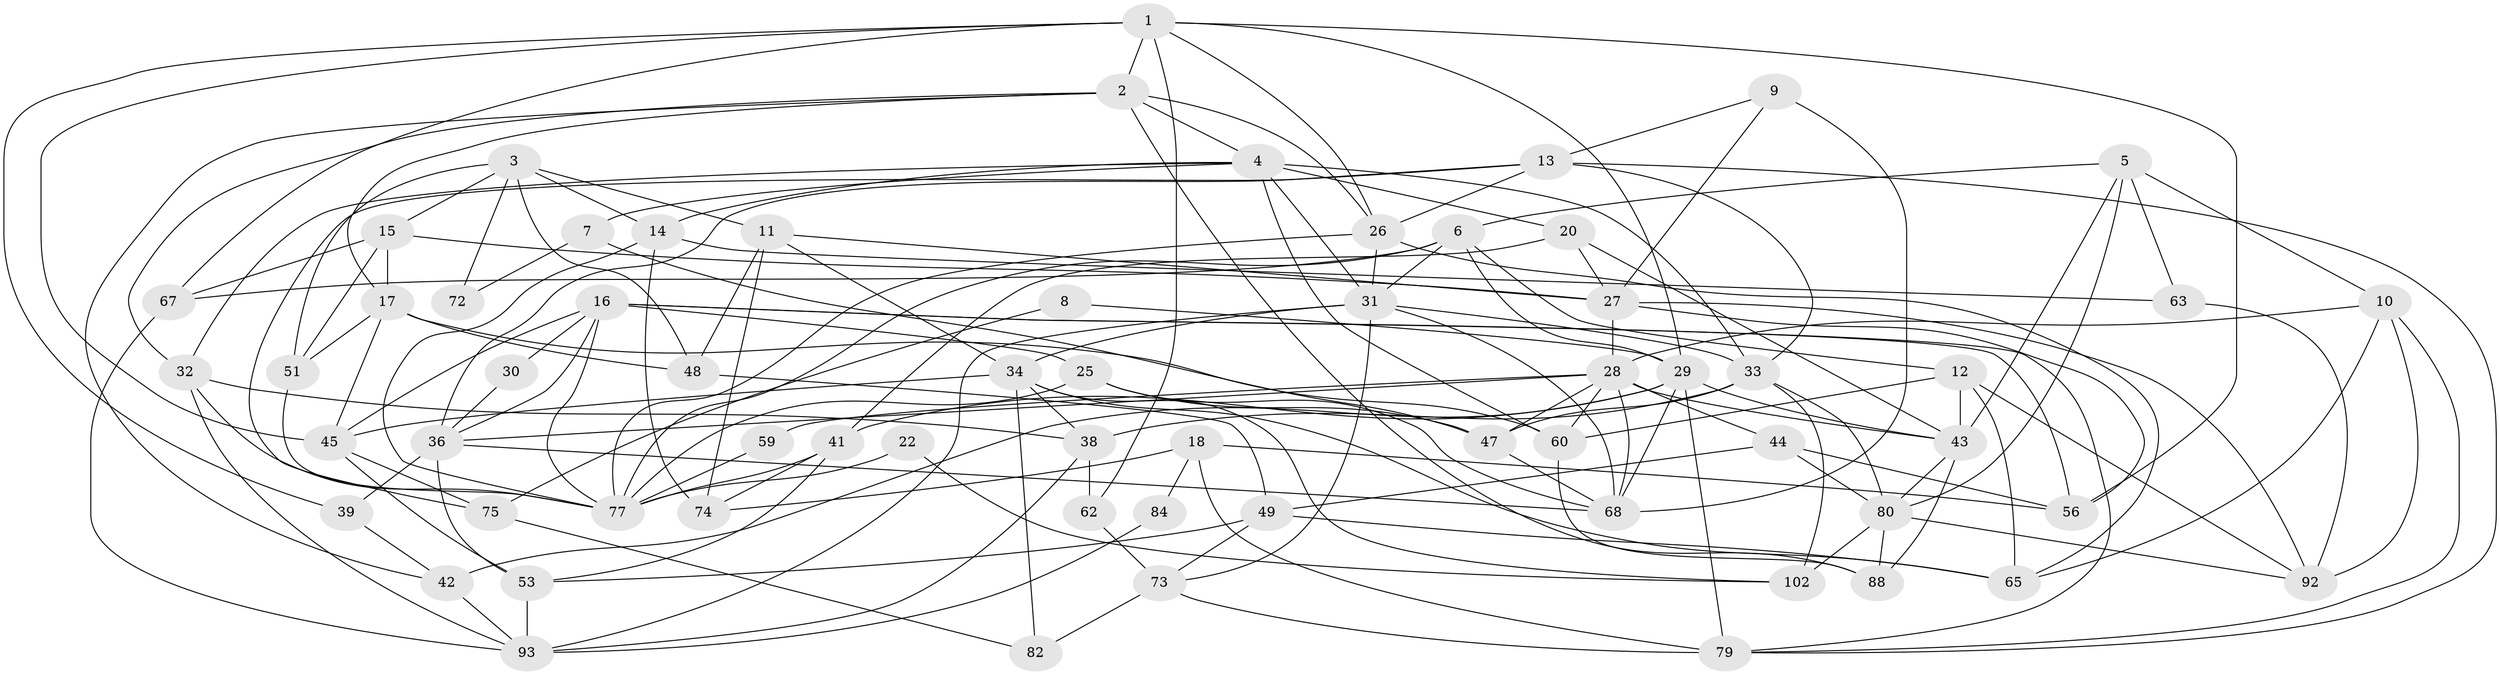 // Generated by graph-tools (version 1.1) at 2025/23/03/03/25 07:23:56]
// undirected, 64 vertices, 163 edges
graph export_dot {
graph [start="1"]
  node [color=gray90,style=filled];
  1 [super="+37"];
  2 [super="+21"];
  3 [super="+78"];
  4 [super="+91"];
  5 [super="+24"];
  6 [super="+83"];
  7;
  8;
  9;
  10 [super="+81"];
  11 [super="+54"];
  12 [super="+50"];
  13 [super="+76"];
  14;
  15 [super="+52"];
  16 [super="+23"];
  17 [super="+19"];
  18 [super="+98"];
  20 [super="+89"];
  22;
  25;
  26 [super="+70"];
  27 [super="+40"];
  28 [super="+61"];
  29 [super="+57"];
  30;
  31 [super="+97"];
  32;
  33 [super="+35"];
  34 [super="+96"];
  36 [super="+100"];
  38 [super="+71"];
  39;
  41 [super="+103"];
  42;
  43 [super="+46"];
  44;
  45 [super="+55"];
  47 [super="+64"];
  48;
  49 [super="+58"];
  51 [super="+66"];
  53;
  56 [super="+69"];
  59;
  60 [super="+101"];
  62;
  63;
  65;
  67;
  68 [super="+85"];
  72;
  73 [super="+87"];
  74 [super="+90"];
  75;
  77 [super="+99"];
  79 [super="+94"];
  80 [super="+86"];
  82;
  84;
  88;
  92;
  93 [super="+95"];
  102;
  1 -- 39;
  1 -- 62;
  1 -- 67;
  1 -- 26;
  1 -- 2;
  1 -- 45;
  1 -- 56;
  1 -- 29;
  2 -- 32;
  2 -- 4;
  2 -- 88;
  2 -- 42;
  2 -- 17;
  2 -- 26;
  3 -- 15;
  3 -- 14;
  3 -- 11;
  3 -- 72;
  3 -- 48;
  3 -- 51;
  4 -- 31;
  4 -- 7;
  4 -- 14;
  4 -- 20;
  4 -- 60;
  4 -- 32;
  4 -- 33;
  5 -- 80;
  5 -- 43;
  5 -- 63;
  5 -- 10;
  5 -- 6;
  6 -- 31;
  6 -- 29;
  6 -- 67;
  6 -- 12;
  6 -- 77;
  7 -- 47;
  7 -- 72;
  8 -- 75;
  8 -- 29;
  9 -- 13;
  9 -- 68;
  9 -- 27;
  10 -- 65;
  10 -- 28;
  10 -- 92;
  10 -- 79;
  11 -- 27;
  11 -- 48;
  11 -- 34;
  11 -- 74;
  12 -- 65;
  12 -- 92;
  12 -- 60;
  12 -- 43;
  13 -- 26;
  13 -- 79;
  13 -- 33;
  13 -- 75;
  13 -- 36;
  14 -- 77;
  14 -- 63;
  14 -- 74;
  15 -- 27;
  15 -- 17;
  15 -- 67;
  15 -- 51;
  16 -- 36;
  16 -- 77;
  16 -- 25;
  16 -- 45;
  16 -- 30;
  16 -- 79;
  16 -- 56;
  17 -- 48;
  17 -- 60;
  17 -- 45;
  17 -- 51;
  18 -- 84 [weight=2];
  18 -- 79;
  18 -- 56;
  18 -- 74;
  20 -- 41;
  20 -- 27;
  20 -- 43;
  22 -- 102;
  22 -- 77;
  25 -- 47;
  25 -- 68;
  25 -- 77;
  26 -- 31;
  26 -- 65;
  26 -- 77;
  27 -- 28;
  27 -- 56;
  27 -- 92;
  28 -- 44;
  28 -- 59;
  28 -- 60;
  28 -- 36;
  28 -- 47;
  28 -- 68;
  28 -- 43;
  29 -- 79;
  29 -- 68;
  29 -- 41;
  29 -- 42;
  29 -- 43;
  30 -- 36;
  31 -- 68;
  31 -- 73;
  31 -- 33;
  31 -- 93;
  31 -- 34;
  32 -- 93;
  32 -- 38;
  32 -- 77;
  33 -- 47;
  33 -- 102;
  33 -- 80;
  33 -- 38;
  34 -- 82;
  34 -- 45 [weight=2];
  34 -- 65;
  34 -- 38;
  34 -- 102;
  36 -- 39;
  36 -- 53;
  36 -- 68;
  38 -- 62;
  38 -- 93;
  39 -- 42;
  41 -- 53;
  41 -- 77;
  41 -- 74;
  42 -- 93;
  43 -- 88;
  43 -- 80;
  44 -- 49;
  44 -- 56;
  44 -- 80;
  45 -- 53;
  45 -- 75;
  47 -- 68;
  48 -- 49;
  49 -- 65;
  49 -- 53;
  49 -- 73;
  51 -- 77;
  53 -- 93;
  59 -- 77;
  60 -- 88;
  62 -- 73;
  63 -- 92;
  67 -- 93;
  73 -- 82;
  73 -- 79 [weight=2];
  75 -- 82;
  80 -- 92;
  80 -- 102;
  80 -- 88;
  84 -- 93;
}

